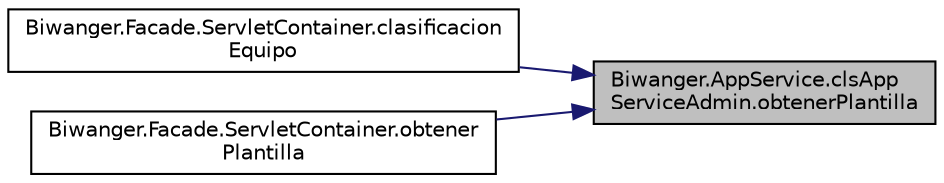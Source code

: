 digraph "Biwanger.AppService.clsAppServiceAdmin.obtenerPlantilla"
{
 // LATEX_PDF_SIZE
  edge [fontname="Helvetica",fontsize="10",labelfontname="Helvetica",labelfontsize="10"];
  node [fontname="Helvetica",fontsize="10",shape=record];
  rankdir="RL";
  Node1 [label="Biwanger.AppService.clsApp\lServiceAdmin.obtenerPlantilla",height=0.2,width=0.4,color="black", fillcolor="grey75", style="filled", fontcolor="black",tooltip=" "];
  Node1 -> Node2 [dir="back",color="midnightblue",fontsize="10",style="solid",fontname="Helvetica"];
  Node2 [label="Biwanger.Facade.ServletContainer.clasificacion\lEquipo",height=0.2,width=0.4,color="black", fillcolor="white", style="filled",URL="$class_biwanger_1_1_facade_1_1_servlet_container.html#a3470c81aaf9329061104a66bf80bf779",tooltip=" "];
  Node1 -> Node3 [dir="back",color="midnightblue",fontsize="10",style="solid",fontname="Helvetica"];
  Node3 [label="Biwanger.Facade.ServletContainer.obtener\lPlantilla",height=0.2,width=0.4,color="black", fillcolor="white", style="filled",URL="$class_biwanger_1_1_facade_1_1_servlet_container.html#a71569ae182cd377ec34d4b7391170ff9",tooltip=" "];
}
